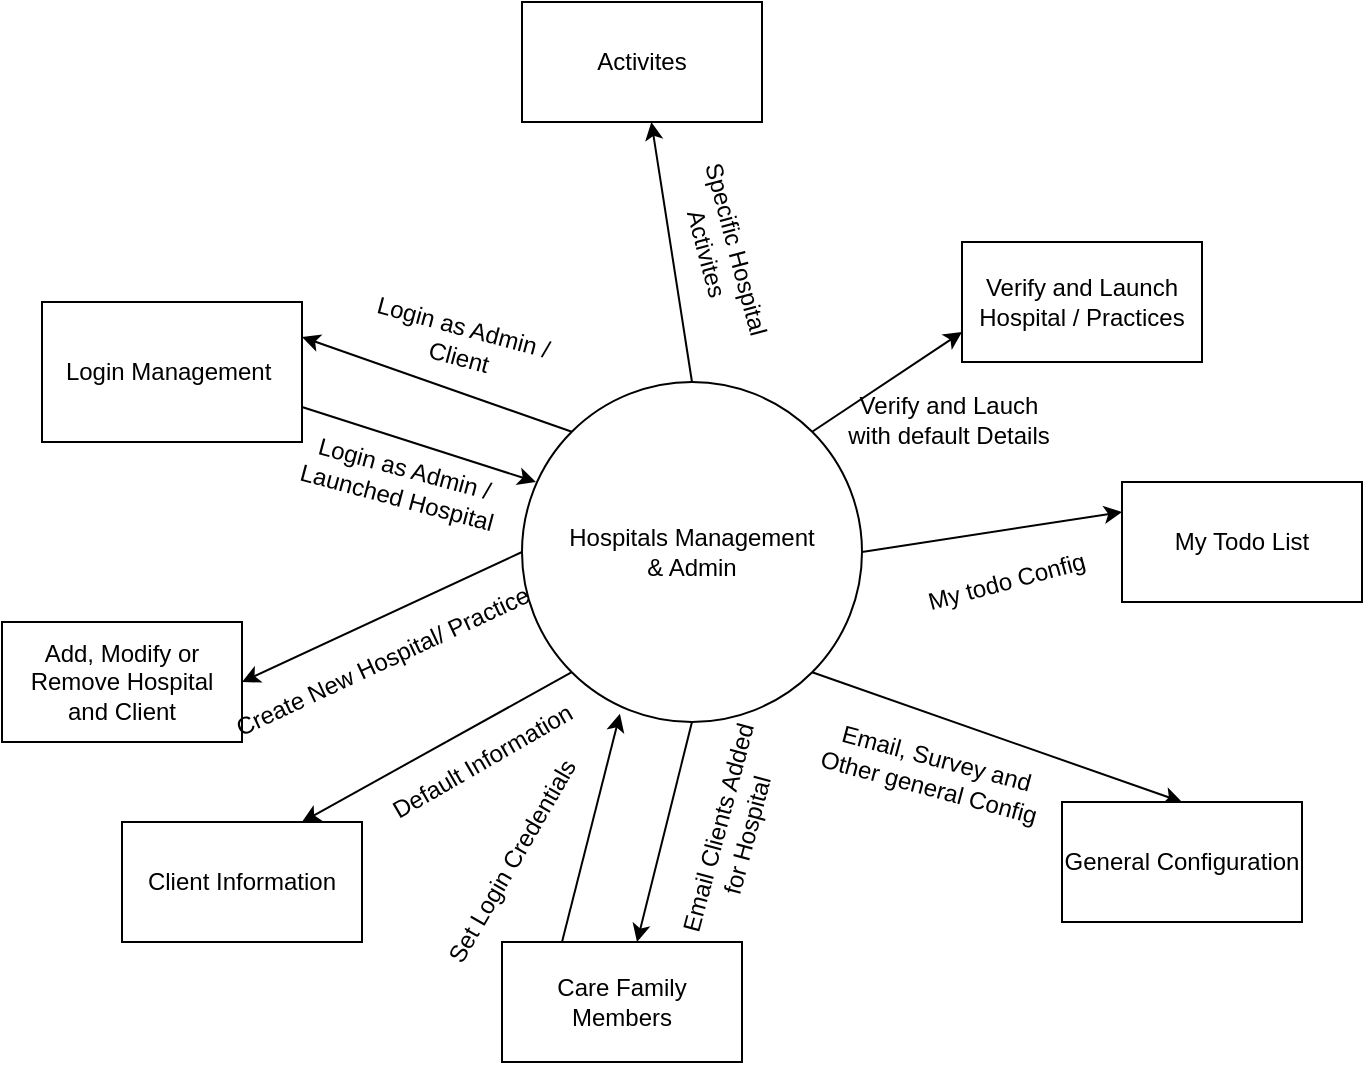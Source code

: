 <mxfile version="12.7.1" type="device"><diagram id="fIJSnry0VCZ63twi3Zqg" name="Page-1"><mxGraphModel dx="868" dy="1501" grid="1" gridSize="10" guides="1" tooltips="1" connect="1" arrows="1" fold="1" page="1" pageScale="1" pageWidth="850" pageHeight="1100" math="0" shadow="0"><root><mxCell id="0"/><mxCell id="1" parent="0"/><mxCell id="ziTX2uLWlKFQITHSbdJv-27" style="edgeStyle=none;rounded=0;orthogonalLoop=1;jettySize=auto;html=1;exitX=1;exitY=0;exitDx=0;exitDy=0;entryX=0;entryY=0.75;entryDx=0;entryDy=0;" edge="1" parent="1" source="ziTX2uLWlKFQITHSbdJv-2" target="ziTX2uLWlKFQITHSbdJv-14"><mxGeometry relative="1" as="geometry"/></mxCell><mxCell id="ziTX2uLWlKFQITHSbdJv-28" style="edgeStyle=none;rounded=0;orthogonalLoop=1;jettySize=auto;html=1;exitX=1;exitY=1;exitDx=0;exitDy=0;entryX=0.5;entryY=0;entryDx=0;entryDy=0;" edge="1" parent="1" source="ziTX2uLWlKFQITHSbdJv-2" target="ziTX2uLWlKFQITHSbdJv-10"><mxGeometry relative="1" as="geometry"/></mxCell><mxCell id="ziTX2uLWlKFQITHSbdJv-30" style="edgeStyle=none;rounded=0;orthogonalLoop=1;jettySize=auto;html=1;exitX=1;exitY=0.5;exitDx=0;exitDy=0;entryX=0;entryY=0.25;entryDx=0;entryDy=0;" edge="1" parent="1" source="ziTX2uLWlKFQITHSbdJv-2" target="ziTX2uLWlKFQITHSbdJv-12"><mxGeometry relative="1" as="geometry"/></mxCell><mxCell id="ziTX2uLWlKFQITHSbdJv-34" style="edgeStyle=none;rounded=0;orthogonalLoop=1;jettySize=auto;html=1;exitX=0.5;exitY=1;exitDx=0;exitDy=0;" edge="1" parent="1" source="ziTX2uLWlKFQITHSbdJv-2" target="ziTX2uLWlKFQITHSbdJv-33"><mxGeometry relative="1" as="geometry"/></mxCell><mxCell id="ziTX2uLWlKFQITHSbdJv-39" style="edgeStyle=none;rounded=0;orthogonalLoop=1;jettySize=auto;html=1;exitX=0;exitY=0;exitDx=0;exitDy=0;entryX=1;entryY=0.25;entryDx=0;entryDy=0;" edge="1" parent="1" source="ziTX2uLWlKFQITHSbdJv-2" target="ziTX2uLWlKFQITHSbdJv-6"><mxGeometry relative="1" as="geometry"/></mxCell><mxCell id="ziTX2uLWlKFQITHSbdJv-40" value="Login as Admin /&amp;nbsp;&lt;br&gt;Client" style="text;html=1;align=center;verticalAlign=middle;resizable=0;points=[];labelBackgroundColor=#ffffff;rotation=15;" vertex="1" connectable="0" parent="ziTX2uLWlKFQITHSbdJv-39"><mxGeometry x="0.178" y="-4" relative="1" as="geometry"><mxPoint x="23.03" y="-13.28" as="offset"/></mxGeometry></mxCell><mxCell id="ziTX2uLWlKFQITHSbdJv-48" style="edgeStyle=none;rounded=0;orthogonalLoop=1;jettySize=auto;html=1;exitX=0;exitY=0.5;exitDx=0;exitDy=0;entryX=1;entryY=0.5;entryDx=0;entryDy=0;" edge="1" parent="1" source="ziTX2uLWlKFQITHSbdJv-2" target="ziTX2uLWlKFQITHSbdJv-35"><mxGeometry relative="1" as="geometry"/></mxCell><mxCell id="ziTX2uLWlKFQITHSbdJv-52" style="edgeStyle=none;rounded=0;orthogonalLoop=1;jettySize=auto;html=1;exitX=0;exitY=1;exitDx=0;exitDy=0;entryX=0.75;entryY=0;entryDx=0;entryDy=0;" edge="1" parent="1" source="ziTX2uLWlKFQITHSbdJv-2" target="ziTX2uLWlKFQITHSbdJv-9"><mxGeometry relative="1" as="geometry"/></mxCell><mxCell id="ziTX2uLWlKFQITHSbdJv-60" style="edgeStyle=none;rounded=0;orthogonalLoop=1;jettySize=auto;html=1;exitX=0.5;exitY=0;exitDx=0;exitDy=0;" edge="1" parent="1" source="ziTX2uLWlKFQITHSbdJv-2" target="ziTX2uLWlKFQITHSbdJv-16"><mxGeometry relative="1" as="geometry"/></mxCell><mxCell id="ziTX2uLWlKFQITHSbdJv-2" value="Hospitals Management&lt;br&gt;&amp;amp; Admin" style="ellipse;whiteSpace=wrap;html=1;aspect=fixed;" vertex="1" parent="1"><mxGeometry x="310" y="130" width="170" height="170" as="geometry"/></mxCell><mxCell id="ziTX2uLWlKFQITHSbdJv-32" style="edgeStyle=none;rounded=0;orthogonalLoop=1;jettySize=auto;html=1;exitX=1;exitY=0.75;exitDx=0;exitDy=0;entryX=0.041;entryY=0.294;entryDx=0;entryDy=0;entryPerimeter=0;" edge="1" parent="1" source="ziTX2uLWlKFQITHSbdJv-6" target="ziTX2uLWlKFQITHSbdJv-2"><mxGeometry relative="1" as="geometry"/></mxCell><mxCell id="ziTX2uLWlKFQITHSbdJv-42" value="Login as Admin / &lt;br&gt;Launched Hospital" style="text;html=1;align=center;verticalAlign=middle;resizable=0;points=[];labelBackgroundColor=#ffffff;rotation=15;" vertex="1" connectable="0" parent="ziTX2uLWlKFQITHSbdJv-32"><mxGeometry x="-0.452" y="2" relative="1" as="geometry"><mxPoint x="15.96" y="29.13" as="offset"/></mxGeometry></mxCell><mxCell id="ziTX2uLWlKFQITHSbdJv-6" value="&lt;div&gt;Login Management&amp;nbsp;&lt;/div&gt;" style="rounded=0;whiteSpace=wrap;html=1;" vertex="1" parent="1"><mxGeometry x="70" y="90" width="130" height="70" as="geometry"/></mxCell><mxCell id="ziTX2uLWlKFQITHSbdJv-9" value="Client Information" style="rounded=0;whiteSpace=wrap;html=1;" vertex="1" parent="1"><mxGeometry x="110" y="350" width="120" height="60" as="geometry"/></mxCell><mxCell id="ziTX2uLWlKFQITHSbdJv-10" value="General Configuration" style="rounded=0;whiteSpace=wrap;html=1;" vertex="1" parent="1"><mxGeometry x="580" y="340" width="120" height="60" as="geometry"/></mxCell><mxCell id="ziTX2uLWlKFQITHSbdJv-12" value="My Todo List" style="rounded=0;whiteSpace=wrap;html=1;" vertex="1" parent="1"><mxGeometry x="610" y="180" width="120" height="60" as="geometry"/></mxCell><mxCell id="ziTX2uLWlKFQITHSbdJv-14" value="Verify and Launch Hospital / Practices" style="rounded=0;whiteSpace=wrap;html=1;" vertex="1" parent="1"><mxGeometry x="530" y="60" width="120" height="60" as="geometry"/></mxCell><mxCell id="ziTX2uLWlKFQITHSbdJv-16" value="Activites" style="rounded=0;whiteSpace=wrap;html=1;" vertex="1" parent="1"><mxGeometry x="310" y="-60" width="120" height="60" as="geometry"/></mxCell><mxCell id="ziTX2uLWlKFQITHSbdJv-64" style="edgeStyle=none;rounded=0;orthogonalLoop=1;jettySize=auto;html=1;exitX=0.25;exitY=0;exitDx=0;exitDy=0;entryX=0.288;entryY=0.976;entryDx=0;entryDy=0;entryPerimeter=0;" edge="1" parent="1" source="ziTX2uLWlKFQITHSbdJv-33" target="ziTX2uLWlKFQITHSbdJv-2"><mxGeometry relative="1" as="geometry"/></mxCell><mxCell id="ziTX2uLWlKFQITHSbdJv-33" value="Care Family Members" style="rounded=0;whiteSpace=wrap;html=1;" vertex="1" parent="1"><mxGeometry x="300" y="410" width="120" height="60" as="geometry"/></mxCell><mxCell id="ziTX2uLWlKFQITHSbdJv-35" value="&lt;span style=&quot;white-space: normal&quot;&gt;Add, Modify or Remove Hospital &lt;br&gt;and Client&lt;/span&gt;" style="rounded=0;whiteSpace=wrap;html=1;" vertex="1" parent="1"><mxGeometry x="50" y="250" width="120" height="60" as="geometry"/></mxCell><mxCell id="ziTX2uLWlKFQITHSbdJv-44" style="edgeStyle=none;rounded=0;orthogonalLoop=1;jettySize=auto;html=1;exitX=1;exitY=0.75;exitDx=0;exitDy=0;" edge="1" parent="1" source="ziTX2uLWlKFQITHSbdJv-35" target="ziTX2uLWlKFQITHSbdJv-35"><mxGeometry relative="1" as="geometry"/></mxCell><mxCell id="ziTX2uLWlKFQITHSbdJv-49" value="Create New Hospital/ Practice" style="text;html=1;align=center;verticalAlign=middle;resizable=0;points=[];autosize=1;rotation=-25;" vertex="1" parent="1"><mxGeometry x="150" y="260" width="180" height="20" as="geometry"/></mxCell><mxCell id="ziTX2uLWlKFQITHSbdJv-53" value="Default Information" style="text;html=1;align=center;verticalAlign=middle;resizable=0;points=[];autosize=1;rotation=-30;" vertex="1" parent="1"><mxGeometry x="230" y="310" width="120" height="20" as="geometry"/></mxCell><mxCell id="ziTX2uLWlKFQITHSbdJv-56" value="Email Clients Added &lt;br&gt;for Hospital" style="text;html=1;align=center;verticalAlign=middle;resizable=0;points=[];autosize=1;rotation=-75;" vertex="1" parent="1"><mxGeometry x="355" y="340" width="120" height="30" as="geometry"/></mxCell><mxCell id="ziTX2uLWlKFQITHSbdJv-57" value="Email, Survey and &lt;br&gt;Other general Config" style="text;html=1;align=center;verticalAlign=middle;resizable=0;points=[];autosize=1;rotation=15;" vertex="1" parent="1"><mxGeometry x="450" y="310" width="130" height="30" as="geometry"/></mxCell><mxCell id="ziTX2uLWlKFQITHSbdJv-58" value="My todo Config" style="text;html=1;align=center;verticalAlign=middle;resizable=0;points=[];autosize=1;rotation=-15;" vertex="1" parent="1"><mxGeometry x="502" y="220" width="100" height="20" as="geometry"/></mxCell><mxCell id="ziTX2uLWlKFQITHSbdJv-59" value="Verify and Lauch &lt;br&gt;with default Details" style="text;html=1;align=center;verticalAlign=middle;resizable=0;points=[];autosize=1;" vertex="1" parent="1"><mxGeometry x="463" y="134" width="120" height="30" as="geometry"/></mxCell><mxCell id="ziTX2uLWlKFQITHSbdJv-62" value="Specific Hospital &lt;br&gt;Activites&amp;nbsp;" style="text;html=1;align=center;verticalAlign=middle;resizable=0;points=[];autosize=1;rotation=75;" vertex="1" parent="1"><mxGeometry x="360" y="50" width="100" height="30" as="geometry"/></mxCell><mxCell id="ziTX2uLWlKFQITHSbdJv-65" value="Set Login Credentials" style="text;html=1;align=center;verticalAlign=middle;resizable=0;points=[];autosize=1;rotation=-60;" vertex="1" parent="1"><mxGeometry x="240" y="360" width="130" height="20" as="geometry"/></mxCell></root></mxGraphModel></diagram></mxfile>